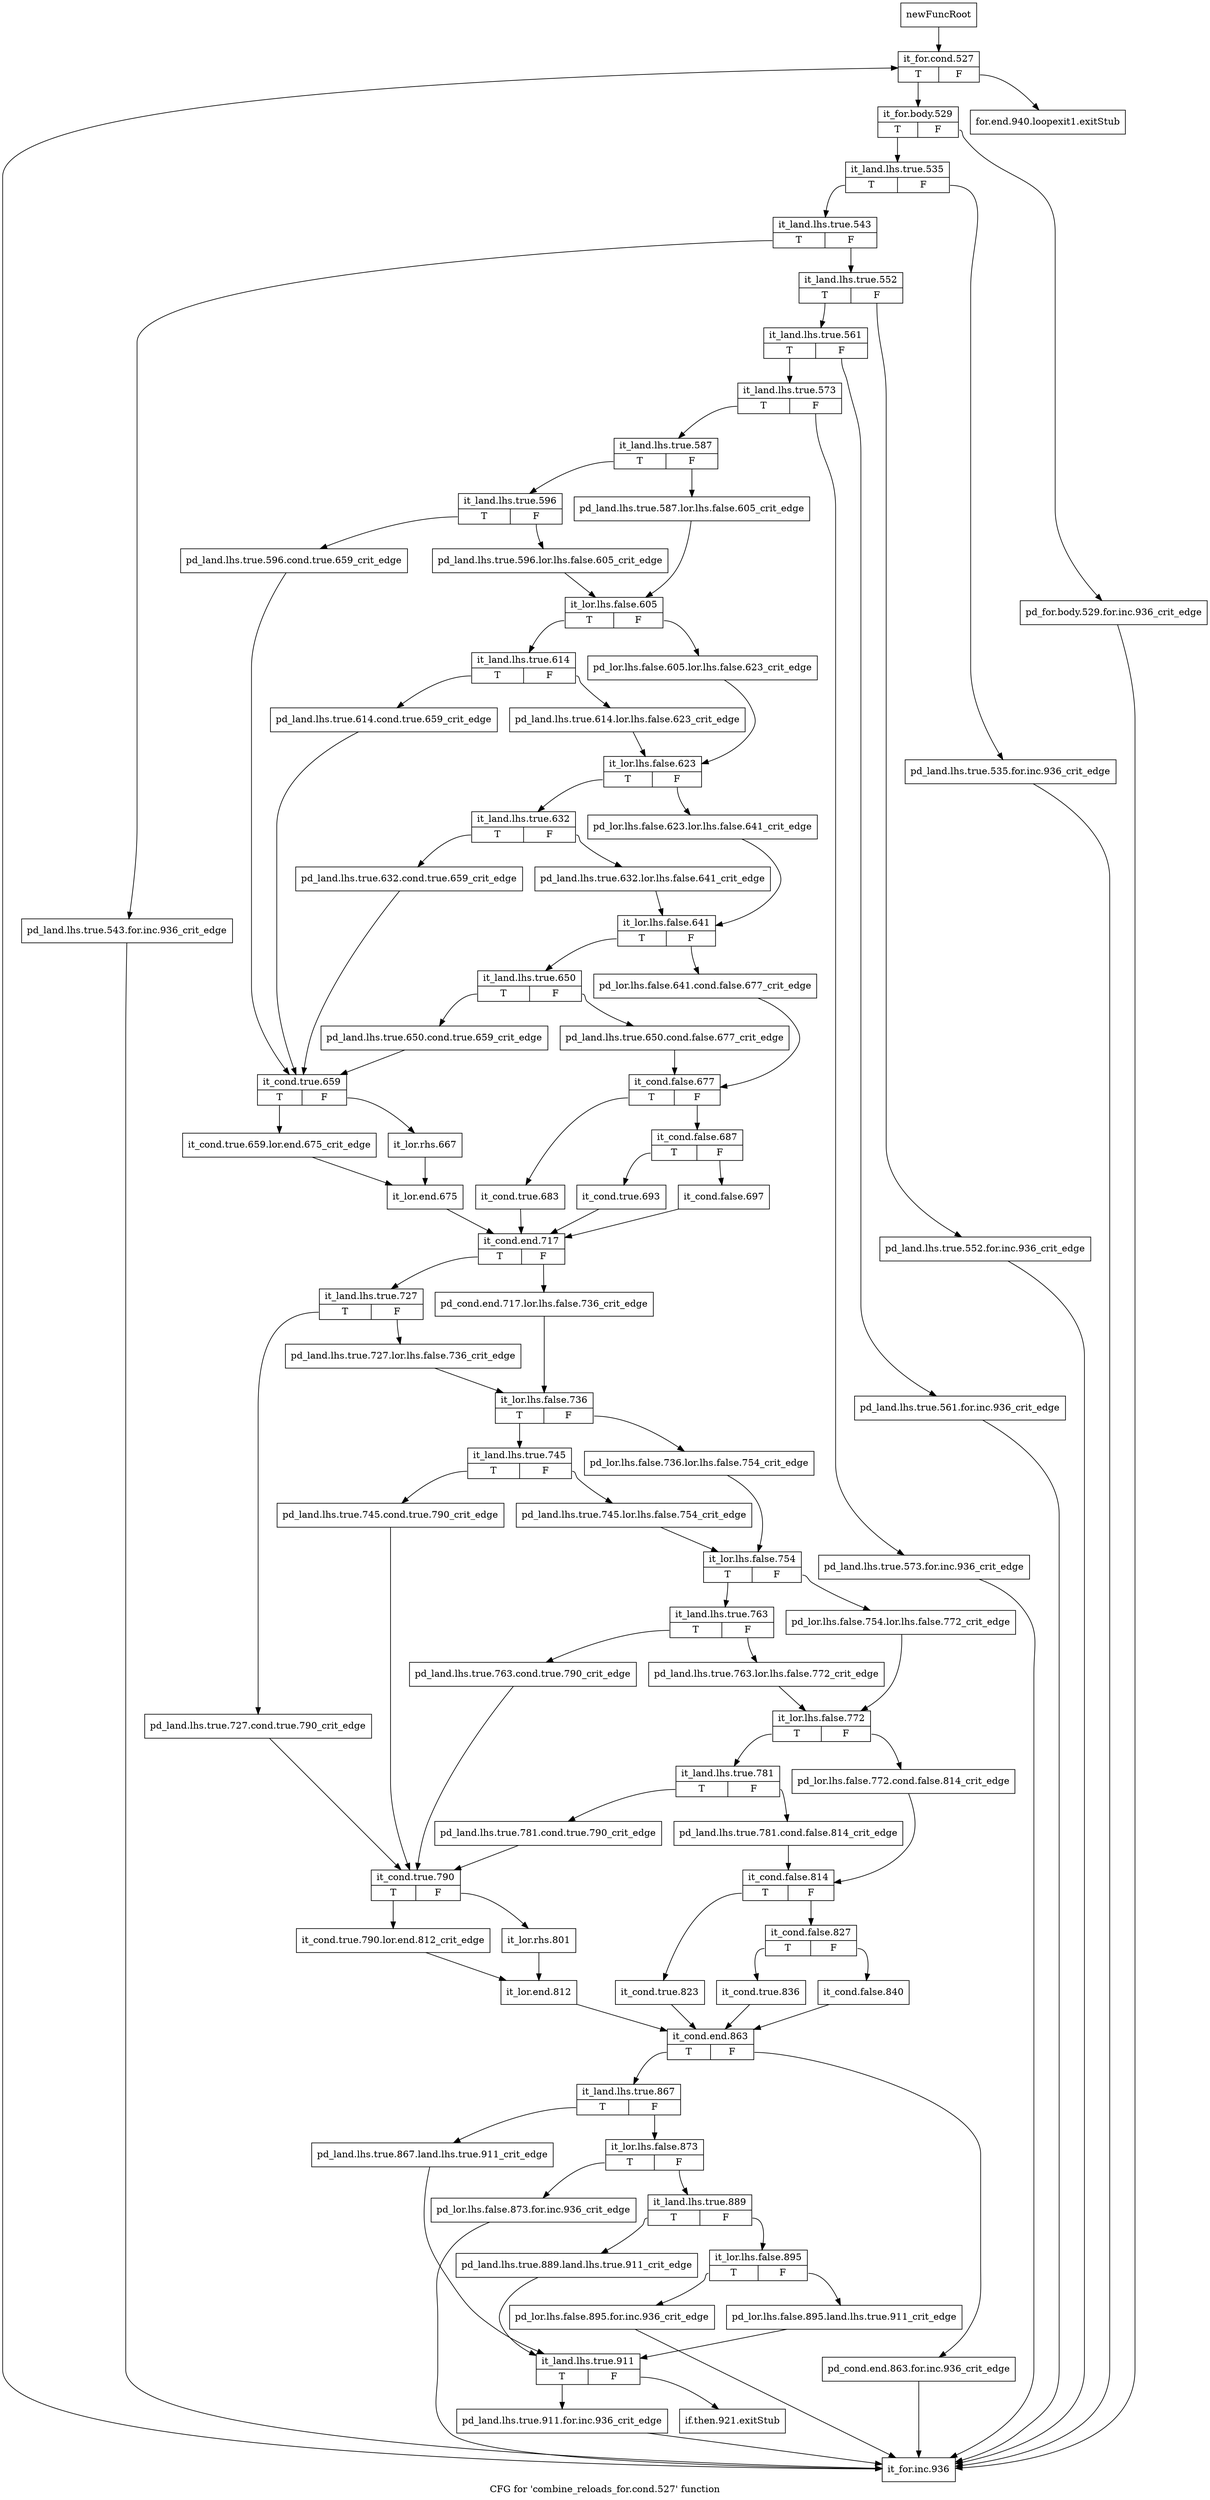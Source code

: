 digraph "CFG for 'combine_reloads_for.cond.527' function" {
	label="CFG for 'combine_reloads_for.cond.527' function";

	Node0xbd3c8b0 [shape=record,label="{newFuncRoot}"];
	Node0xbd3c8b0 -> Node0xbd3c9a0;
	Node0xbd3c900 [shape=record,label="{for.end.940.loopexit1.exitStub}"];
	Node0xbd3c950 [shape=record,label="{if.then.921.exitStub}"];
	Node0xbd3c9a0 [shape=record,label="{it_for.cond.527|{<s0>T|<s1>F}}"];
	Node0xbd3c9a0:s0 -> Node0xbd3c9f0;
	Node0xbd3c9a0:s1 -> Node0xbd3c900;
	Node0xbd3c9f0 [shape=record,label="{it_for.body.529|{<s0>T|<s1>F}}"];
	Node0xbd3c9f0:s0 -> Node0xbd3ca90;
	Node0xbd3c9f0:s1 -> Node0xbd3ca40;
	Node0xbd3ca40 [shape=record,label="{pd_for.body.529.for.inc.936_crit_edge}"];
	Node0xbd3ca40 -> Node0xbd3e3e0;
	Node0xbd3ca90 [shape=record,label="{it_land.lhs.true.535|{<s0>T|<s1>F}}"];
	Node0xbd3ca90:s0 -> Node0xbd3cb30;
	Node0xbd3ca90:s1 -> Node0xbd3cae0;
	Node0xbd3cae0 [shape=record,label="{pd_land.lhs.true.535.for.inc.936_crit_edge}"];
	Node0xbd3cae0 -> Node0xbd3e3e0;
	Node0xbd3cb30 [shape=record,label="{it_land.lhs.true.543|{<s0>T|<s1>F}}"];
	Node0xbd3cb30:s0 -> Node0xbd3e390;
	Node0xbd3cb30:s1 -> Node0xbd3cb80;
	Node0xbd3cb80 [shape=record,label="{it_land.lhs.true.552|{<s0>T|<s1>F}}"];
	Node0xbd3cb80:s0 -> Node0xbd3cc20;
	Node0xbd3cb80:s1 -> Node0xbd3cbd0;
	Node0xbd3cbd0 [shape=record,label="{pd_land.lhs.true.552.for.inc.936_crit_edge}"];
	Node0xbd3cbd0 -> Node0xbd3e3e0;
	Node0xbd3cc20 [shape=record,label="{it_land.lhs.true.561|{<s0>T|<s1>F}}"];
	Node0xbd3cc20:s0 -> Node0xbd3ccc0;
	Node0xbd3cc20:s1 -> Node0xbd3cc70;
	Node0xbd3cc70 [shape=record,label="{pd_land.lhs.true.561.for.inc.936_crit_edge}"];
	Node0xbd3cc70 -> Node0xbd3e3e0;
	Node0xbd3ccc0 [shape=record,label="{it_land.lhs.true.573|{<s0>T|<s1>F}}"];
	Node0xbd3ccc0:s0 -> Node0xbd3cd60;
	Node0xbd3ccc0:s1 -> Node0xbd3cd10;
	Node0xbd3cd10 [shape=record,label="{pd_land.lhs.true.573.for.inc.936_crit_edge}"];
	Node0xbd3cd10 -> Node0xbd3e3e0;
	Node0xbd3cd60 [shape=record,label="{it_land.lhs.true.587|{<s0>T|<s1>F}}"];
	Node0xbd3cd60:s0 -> Node0xbd3ce00;
	Node0xbd3cd60:s1 -> Node0xbd3cdb0;
	Node0xbd3cdb0 [shape=record,label="{pd_land.lhs.true.587.lor.lhs.false.605_crit_edge}"];
	Node0xbd3cdb0 -> Node0xbd3cea0;
	Node0xbd3ce00 [shape=record,label="{it_land.lhs.true.596|{<s0>T|<s1>F}}"];
	Node0xbd3ce00:s0 -> Node0xbd3d4e0;
	Node0xbd3ce00:s1 -> Node0xbd3ce50;
	Node0xbd3ce50 [shape=record,label="{pd_land.lhs.true.596.lor.lhs.false.605_crit_edge}"];
	Node0xbd3ce50 -> Node0xbd3cea0;
	Node0xbd3cea0 [shape=record,label="{it_lor.lhs.false.605|{<s0>T|<s1>F}}"];
	Node0xbd3cea0:s0 -> Node0xbd3cf40;
	Node0xbd3cea0:s1 -> Node0xbd3cef0;
	Node0xbd3cef0 [shape=record,label="{pd_lor.lhs.false.605.lor.lhs.false.623_crit_edge}"];
	Node0xbd3cef0 -> Node0xbd3cfe0;
	Node0xbd3cf40 [shape=record,label="{it_land.lhs.true.614|{<s0>T|<s1>F}}"];
	Node0xbd3cf40:s0 -> Node0xbd3d490;
	Node0xbd3cf40:s1 -> Node0xbd3cf90;
	Node0xbd3cf90 [shape=record,label="{pd_land.lhs.true.614.lor.lhs.false.623_crit_edge}"];
	Node0xbd3cf90 -> Node0xbd3cfe0;
	Node0xbd3cfe0 [shape=record,label="{it_lor.lhs.false.623|{<s0>T|<s1>F}}"];
	Node0xbd3cfe0:s0 -> Node0xbd3d080;
	Node0xbd3cfe0:s1 -> Node0xbd3d030;
	Node0xbd3d030 [shape=record,label="{pd_lor.lhs.false.623.lor.lhs.false.641_crit_edge}"];
	Node0xbd3d030 -> Node0xbd3d120;
	Node0xbd3d080 [shape=record,label="{it_land.lhs.true.632|{<s0>T|<s1>F}}"];
	Node0xbd3d080:s0 -> Node0xbd3d440;
	Node0xbd3d080:s1 -> Node0xbd3d0d0;
	Node0xbd3d0d0 [shape=record,label="{pd_land.lhs.true.632.lor.lhs.false.641_crit_edge}"];
	Node0xbd3d0d0 -> Node0xbd3d120;
	Node0xbd3d120 [shape=record,label="{it_lor.lhs.false.641|{<s0>T|<s1>F}}"];
	Node0xbd3d120:s0 -> Node0xbd3d1c0;
	Node0xbd3d120:s1 -> Node0xbd3d170;
	Node0xbd3d170 [shape=record,label="{pd_lor.lhs.false.641.cond.false.677_crit_edge}"];
	Node0xbd3d170 -> Node0xbd3d260;
	Node0xbd3d1c0 [shape=record,label="{it_land.lhs.true.650|{<s0>T|<s1>F}}"];
	Node0xbd3d1c0:s0 -> Node0xbd3d3f0;
	Node0xbd3d1c0:s1 -> Node0xbd3d210;
	Node0xbd3d210 [shape=record,label="{pd_land.lhs.true.650.cond.false.677_crit_edge}"];
	Node0xbd3d210 -> Node0xbd3d260;
	Node0xbd3d260 [shape=record,label="{it_cond.false.677|{<s0>T|<s1>F}}"];
	Node0xbd3d260:s0 -> Node0xbd3d3a0;
	Node0xbd3d260:s1 -> Node0xbd3d2b0;
	Node0xbd3d2b0 [shape=record,label="{it_cond.false.687|{<s0>T|<s1>F}}"];
	Node0xbd3d2b0:s0 -> Node0xbd3d350;
	Node0xbd3d2b0:s1 -> Node0xbd3d300;
	Node0xbd3d300 [shape=record,label="{it_cond.false.697}"];
	Node0xbd3d300 -> Node0xbd3d670;
	Node0xbd3d350 [shape=record,label="{it_cond.true.693}"];
	Node0xbd3d350 -> Node0xbd3d670;
	Node0xbd3d3a0 [shape=record,label="{it_cond.true.683}"];
	Node0xbd3d3a0 -> Node0xbd3d670;
	Node0xbd3d3f0 [shape=record,label="{pd_land.lhs.true.650.cond.true.659_crit_edge}"];
	Node0xbd3d3f0 -> Node0xbd3d530;
	Node0xbd3d440 [shape=record,label="{pd_land.lhs.true.632.cond.true.659_crit_edge}"];
	Node0xbd3d440 -> Node0xbd3d530;
	Node0xbd3d490 [shape=record,label="{pd_land.lhs.true.614.cond.true.659_crit_edge}"];
	Node0xbd3d490 -> Node0xbd3d530;
	Node0xbd3d4e0 [shape=record,label="{pd_land.lhs.true.596.cond.true.659_crit_edge}"];
	Node0xbd3d4e0 -> Node0xbd3d530;
	Node0xbd3d530 [shape=record,label="{it_cond.true.659|{<s0>T|<s1>F}}"];
	Node0xbd3d530:s0 -> Node0xbd3d5d0;
	Node0xbd3d530:s1 -> Node0xbd3d580;
	Node0xbd3d580 [shape=record,label="{it_lor.rhs.667}"];
	Node0xbd3d580 -> Node0xbd3d620;
	Node0xbd3d5d0 [shape=record,label="{it_cond.true.659.lor.end.675_crit_edge}"];
	Node0xbd3d5d0 -> Node0xbd3d620;
	Node0xbd3d620 [shape=record,label="{it_lor.end.675}"];
	Node0xbd3d620 -> Node0xbd3d670;
	Node0xbd3d670 [shape=record,label="{it_cond.end.717|{<s0>T|<s1>F}}"];
	Node0xbd3d670:s0 -> Node0xbd3d710;
	Node0xbd3d670:s1 -> Node0xbd3d6c0;
	Node0xbd3d6c0 [shape=record,label="{pd_cond.end.717.lor.lhs.false.736_crit_edge}"];
	Node0xbd3d6c0 -> Node0xbd3d7b0;
	Node0xbd3d710 [shape=record,label="{it_land.lhs.true.727|{<s0>T|<s1>F}}"];
	Node0xbd3d710:s0 -> Node0xbd3ddf0;
	Node0xbd3d710:s1 -> Node0xbd3d760;
	Node0xbd3d760 [shape=record,label="{pd_land.lhs.true.727.lor.lhs.false.736_crit_edge}"];
	Node0xbd3d760 -> Node0xbd3d7b0;
	Node0xbd3d7b0 [shape=record,label="{it_lor.lhs.false.736|{<s0>T|<s1>F}}"];
	Node0xbd3d7b0:s0 -> Node0xbd3d850;
	Node0xbd3d7b0:s1 -> Node0xbd3d800;
	Node0xbd3d800 [shape=record,label="{pd_lor.lhs.false.736.lor.lhs.false.754_crit_edge}"];
	Node0xbd3d800 -> Node0xbd3d8f0;
	Node0xbd3d850 [shape=record,label="{it_land.lhs.true.745|{<s0>T|<s1>F}}"];
	Node0xbd3d850:s0 -> Node0xbd3dda0;
	Node0xbd3d850:s1 -> Node0xbd3d8a0;
	Node0xbd3d8a0 [shape=record,label="{pd_land.lhs.true.745.lor.lhs.false.754_crit_edge}"];
	Node0xbd3d8a0 -> Node0xbd3d8f0;
	Node0xbd3d8f0 [shape=record,label="{it_lor.lhs.false.754|{<s0>T|<s1>F}}"];
	Node0xbd3d8f0:s0 -> Node0xbd3d990;
	Node0xbd3d8f0:s1 -> Node0xbd3d940;
	Node0xbd3d940 [shape=record,label="{pd_lor.lhs.false.754.lor.lhs.false.772_crit_edge}"];
	Node0xbd3d940 -> Node0xbd3da30;
	Node0xbd3d990 [shape=record,label="{it_land.lhs.true.763|{<s0>T|<s1>F}}"];
	Node0xbd3d990:s0 -> Node0xbd3dd50;
	Node0xbd3d990:s1 -> Node0xbd3d9e0;
	Node0xbd3d9e0 [shape=record,label="{pd_land.lhs.true.763.lor.lhs.false.772_crit_edge}"];
	Node0xbd3d9e0 -> Node0xbd3da30;
	Node0xbd3da30 [shape=record,label="{it_lor.lhs.false.772|{<s0>T|<s1>F}}"];
	Node0xbd3da30:s0 -> Node0xbd3dad0;
	Node0xbd3da30:s1 -> Node0xbd3da80;
	Node0xbd3da80 [shape=record,label="{pd_lor.lhs.false.772.cond.false.814_crit_edge}"];
	Node0xbd3da80 -> Node0xbd3db70;
	Node0xbd3dad0 [shape=record,label="{it_land.lhs.true.781|{<s0>T|<s1>F}}"];
	Node0xbd3dad0:s0 -> Node0xbd3dd00;
	Node0xbd3dad0:s1 -> Node0xbd3db20;
	Node0xbd3db20 [shape=record,label="{pd_land.lhs.true.781.cond.false.814_crit_edge}"];
	Node0xbd3db20 -> Node0xbd3db70;
	Node0xbd3db70 [shape=record,label="{it_cond.false.814|{<s0>T|<s1>F}}"];
	Node0xbd3db70:s0 -> Node0xbd3dcb0;
	Node0xbd3db70:s1 -> Node0xbd3dbc0;
	Node0xbd3dbc0 [shape=record,label="{it_cond.false.827|{<s0>T|<s1>F}}"];
	Node0xbd3dbc0:s0 -> Node0xbd3dc60;
	Node0xbd3dbc0:s1 -> Node0xbd3dc10;
	Node0xbd3dc10 [shape=record,label="{it_cond.false.840}"];
	Node0xbd3dc10 -> Node0xbd3df80;
	Node0xbd3dc60 [shape=record,label="{it_cond.true.836}"];
	Node0xbd3dc60 -> Node0xbd3df80;
	Node0xbd3dcb0 [shape=record,label="{it_cond.true.823}"];
	Node0xbd3dcb0 -> Node0xbd3df80;
	Node0xbd3dd00 [shape=record,label="{pd_land.lhs.true.781.cond.true.790_crit_edge}"];
	Node0xbd3dd00 -> Node0xbd3de40;
	Node0xbd3dd50 [shape=record,label="{pd_land.lhs.true.763.cond.true.790_crit_edge}"];
	Node0xbd3dd50 -> Node0xbd3de40;
	Node0xbd3dda0 [shape=record,label="{pd_land.lhs.true.745.cond.true.790_crit_edge}"];
	Node0xbd3dda0 -> Node0xbd3de40;
	Node0xbd3ddf0 [shape=record,label="{pd_land.lhs.true.727.cond.true.790_crit_edge}"];
	Node0xbd3ddf0 -> Node0xbd3de40;
	Node0xbd3de40 [shape=record,label="{it_cond.true.790|{<s0>T|<s1>F}}"];
	Node0xbd3de40:s0 -> Node0xbd3dee0;
	Node0xbd3de40:s1 -> Node0xbd3de90;
	Node0xbd3de90 [shape=record,label="{it_lor.rhs.801}"];
	Node0xbd3de90 -> Node0xbd3df30;
	Node0xbd3dee0 [shape=record,label="{it_cond.true.790.lor.end.812_crit_edge}"];
	Node0xbd3dee0 -> Node0xbd3df30;
	Node0xbd3df30 [shape=record,label="{it_lor.end.812}"];
	Node0xbd3df30 -> Node0xbd3df80;
	Node0xbd3df80 [shape=record,label="{it_cond.end.863|{<s0>T|<s1>F}}"];
	Node0xbd3df80:s0 -> Node0xbd3e020;
	Node0xbd3df80:s1 -> Node0xbd3dfd0;
	Node0xbd3dfd0 [shape=record,label="{pd_cond.end.863.for.inc.936_crit_edge}"];
	Node0xbd3dfd0 -> Node0xbd3e3e0;
	Node0xbd3e020 [shape=record,label="{it_land.lhs.true.867|{<s0>T|<s1>F}}"];
	Node0xbd3e020:s0 -> Node0xbd3e2a0;
	Node0xbd3e020:s1 -> Node0xbd3e070;
	Node0xbd3e070 [shape=record,label="{it_lor.lhs.false.873|{<s0>T|<s1>F}}"];
	Node0xbd3e070:s0 -> Node0xbd3e250;
	Node0xbd3e070:s1 -> Node0xbd3e0c0;
	Node0xbd3e0c0 [shape=record,label="{it_land.lhs.true.889|{<s0>T|<s1>F}}"];
	Node0xbd3e0c0:s0 -> Node0xbd3e200;
	Node0xbd3e0c0:s1 -> Node0xbd3e110;
	Node0xbd3e110 [shape=record,label="{it_lor.lhs.false.895|{<s0>T|<s1>F}}"];
	Node0xbd3e110:s0 -> Node0xbd3e1b0;
	Node0xbd3e110:s1 -> Node0xbd3e160;
	Node0xbd3e160 [shape=record,label="{pd_lor.lhs.false.895.land.lhs.true.911_crit_edge}"];
	Node0xbd3e160 -> Node0xbd3e2f0;
	Node0xbd3e1b0 [shape=record,label="{pd_lor.lhs.false.895.for.inc.936_crit_edge}"];
	Node0xbd3e1b0 -> Node0xbd3e3e0;
	Node0xbd3e200 [shape=record,label="{pd_land.lhs.true.889.land.lhs.true.911_crit_edge}"];
	Node0xbd3e200 -> Node0xbd3e2f0;
	Node0xbd3e250 [shape=record,label="{pd_lor.lhs.false.873.for.inc.936_crit_edge}"];
	Node0xbd3e250 -> Node0xbd3e3e0;
	Node0xbd3e2a0 [shape=record,label="{pd_land.lhs.true.867.land.lhs.true.911_crit_edge}"];
	Node0xbd3e2a0 -> Node0xbd3e2f0;
	Node0xbd3e2f0 [shape=record,label="{it_land.lhs.true.911|{<s0>T|<s1>F}}"];
	Node0xbd3e2f0:s0 -> Node0xbd3e340;
	Node0xbd3e2f0:s1 -> Node0xbd3c950;
	Node0xbd3e340 [shape=record,label="{pd_land.lhs.true.911.for.inc.936_crit_edge}"];
	Node0xbd3e340 -> Node0xbd3e3e0;
	Node0xbd3e390 [shape=record,label="{pd_land.lhs.true.543.for.inc.936_crit_edge}"];
	Node0xbd3e390 -> Node0xbd3e3e0;
	Node0xbd3e3e0 [shape=record,label="{it_for.inc.936}"];
	Node0xbd3e3e0 -> Node0xbd3c9a0;
}
